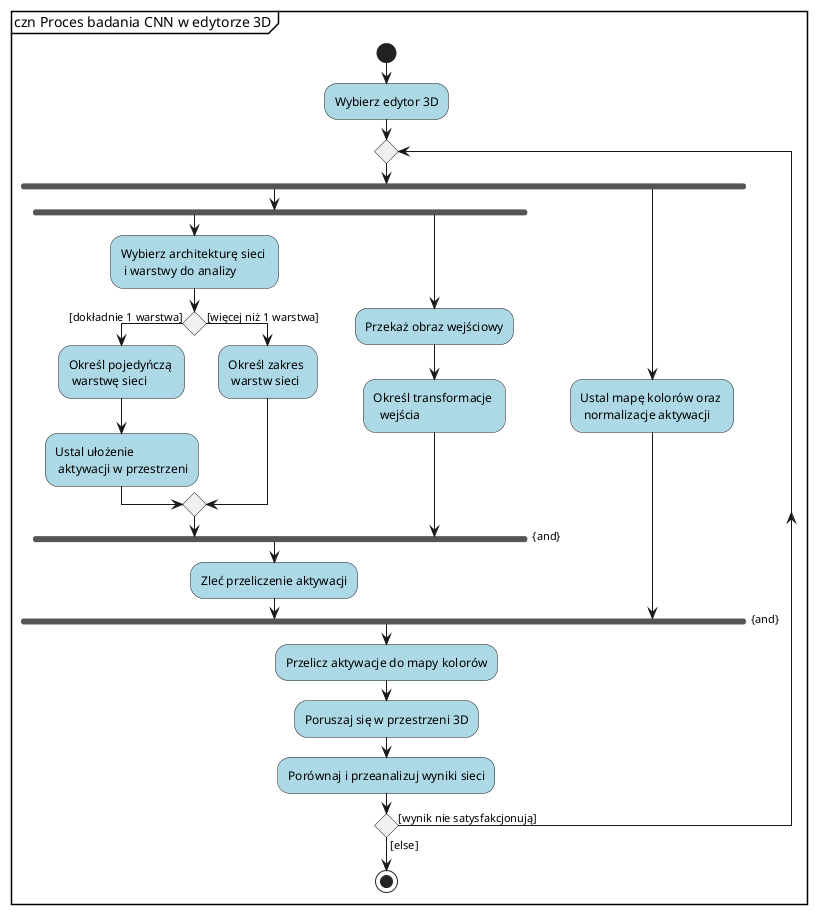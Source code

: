 @startuml

partition "czn Proces badania CNN w edytorze 3D" {
start

#lightblue:Wybierz edytor 3D;
repeat
  fork
    fork
      #lightblue:Wybierz architekturę sieci \n i warstwy do analizy;
      if () then ([dokładnie 1 warstwa])
        #lightblue:Określ pojedyńczą \n warstwę sieci;
        #lightblue:Ustal ułożenie \n aktywacji w przestrzeni;
      else ([więcej niż 1 warstwa])
        #lightblue:Określ zakres \n warstw sieci;
      endif
    fork again
      #lightblue:Przekaż obraz wejściowy;
      #lightblue:Określ transformacje \n  wejścia;
    end fork {and}
    #lightblue:Zleć przeliczenie aktywacji;
  fork again
    #lightblue:Ustal mapę kolorów oraz \n normalizacje aktywacji;
  fork end {and}

  #lightblue:Przelicz aktywacje do mapy kolorów;
  #lightblue:Poruszaj się w przestrzeni 3D;
  #lightblue:Porównaj i przeanalizuj wyniki sieci;
repeat while () is ([wynik nie satysfakcjonują]) not ([else])

stop
}

@enduml
